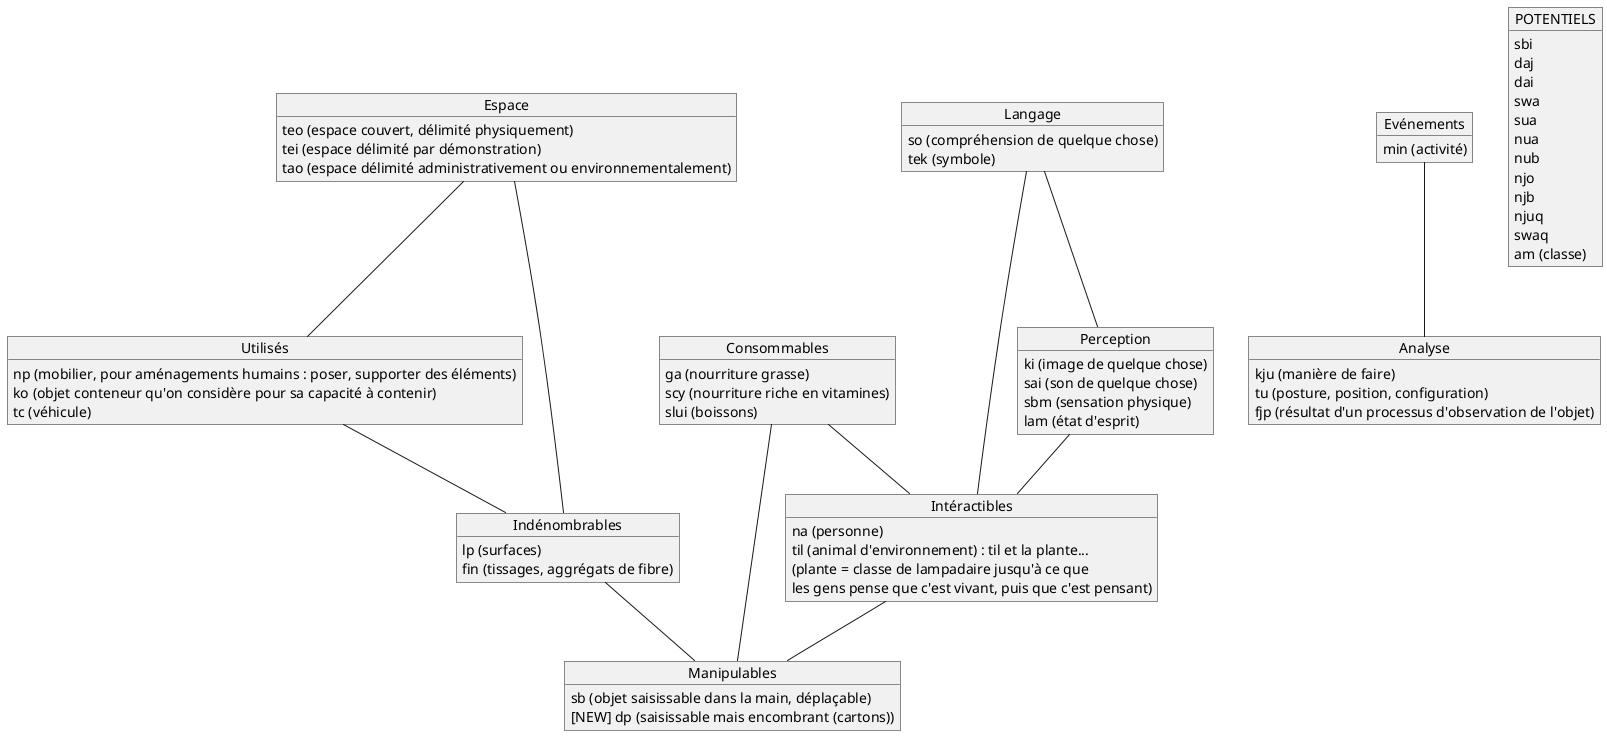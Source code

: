 @startuml

object Espace {
    teo (espace couvert, délimité physiquement)
    tei (espace délimité par démonstration)
    tao (espace délimité administrativement ou environnementalement)
}

object Evénements {
    min (activité)
}

object Analyse {
    kju (manière de faire)
    tu (posture, position, configuration)
    fjp (résultat d'un processus d'observation de l'objet)
}

object Manipulables {
    sb (objet saisissable dans la main, déplaçable)
    [NEW] dp (saisissable mais encombrant (cartons))
}

object Utilisés {
    np (mobilier, pour aménagements humains : poser, supporter des éléments)
    ko (objet conteneur qu'on considère pour sa capacité à contenir)
    tc (véhicule)
}

object Indénombrables {
    lp (surfaces)
    fin (tissages, aggrégats de fibre)
}

object Intéractibles {
    na (personne)
    til (animal d'environnement) : til et la plante...
    (plante = classe de lampadaire jusqu'à ce que
    les gens pense que c'est vivant, puis que c'est pensant)
}

object Consommables {
    ga (nourriture grasse)
    scy (nourriture riche en vitamines)
    slui (boissons)
}

object Langage {
    so (compréhension de quelque chose)
    tek (symbole)
}

object Perception {
    ki (image de quelque chose)
    sai (son de quelque chose)
    sbm (sensation physique)
    lam (état d'esprit)
}

' potentiels

' ne jamais les faire se terminer par f
' éviter au maximum les fins en s, en h, et en w
' donc maximiser les voyelles nues, et les consonnes
' l, q et n
' préférer le mono syllabique
' les doubles voyelles sont tout à fait acceptables
' car les mots couleur ne prennent pas de marques

object POTENTIELS {
    sbi
    daj
    dai
    swa
    sua
    nua
    nub
    njo
    njb
    njuq
    swaq
    am (classe)
}


' relations

Indénombrables -- Manipulables
Intéractibles -- Manipulables
Consommables -- Manipulables
Consommables -- Intéractibles

Langage -- Perception
Langage -- Intéractibles
Perception -- Intéractibles

Espace -- Indénombrables
Espace -- Utilisés
Utilisés -- Indénombrables

Evénements -- Analyse



@enduml